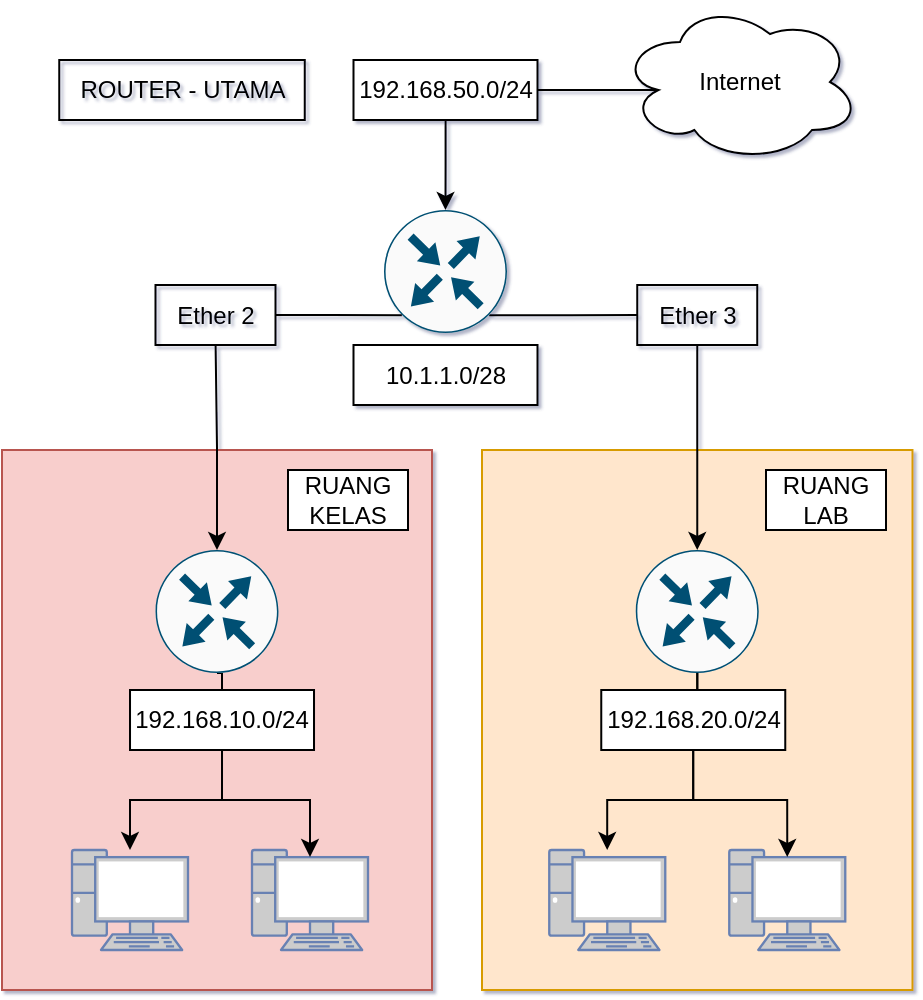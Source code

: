 <mxfile version="24.7.13">
  <diagram name="Page-1" id="Y8eZjSpGqBwvsgM_yRmL">
    <mxGraphModel dx="866" dy="498" grid="1" gridSize="10" guides="1" tooltips="1" connect="1" arrows="1" fold="1" page="1" pageScale="1" pageWidth="850" pageHeight="1100" background="#ffffff" math="0" shadow="1">
      <root>
        <mxCell id="0" />
        <mxCell id="1" parent="0" />
        <mxCell id="70ErV9Hw8kWbtCqYgZwJ-28" value="" style="rounded=0;whiteSpace=wrap;html=1;fillColor=#f8cecc;strokeColor=#b85450;" parent="1" vertex="1">
          <mxGeometry x="250" y="340" width="215" height="270" as="geometry" />
        </mxCell>
        <mxCell id="70ErV9Hw8kWbtCqYgZwJ-26" value="" style="rounded=0;whiteSpace=wrap;html=1;fillColor=#ffe6cc;strokeColor=#d79b00;" parent="1" vertex="1">
          <mxGeometry x="490" y="340" width="215.25" height="270" as="geometry" />
        </mxCell>
        <mxCell id="70ErV9Hw8kWbtCqYgZwJ-24" style="edgeStyle=orthogonalEdgeStyle;rounded=0;orthogonalLoop=1;jettySize=auto;html=1;exitX=0.855;exitY=0.856;exitDx=0;exitDy=0;exitPerimeter=0;endArrow=none;endFill=0;" parent="1" source="70ErV9Hw8kWbtCqYgZwJ-3" target="70ErV9Hw8kWbtCqYgZwJ-21" edge="1">
          <mxGeometry relative="1" as="geometry" />
        </mxCell>
        <mxCell id="70ErV9Hw8kWbtCqYgZwJ-3" value="" style="sketch=0;points=[[0.5,0,0],[1,0.5,0],[0.5,1,0],[0,0.5,0],[0.145,0.145,0],[0.856,0.145,0],[0.855,0.856,0],[0.145,0.855,0]];verticalLabelPosition=bottom;html=1;verticalAlign=top;aspect=fixed;align=center;pointerEvents=1;shape=mxgraph.cisco19.rect;prIcon=router;fillColor=#FAFAFA;strokeColor=#005073;" parent="1" vertex="1">
          <mxGeometry x="441" y="220" width="61.5" height="61.5" as="geometry" />
        </mxCell>
        <mxCell id="70ErV9Hw8kWbtCqYgZwJ-33" style="edgeStyle=orthogonalEdgeStyle;rounded=0;orthogonalLoop=1;jettySize=auto;html=1;" parent="1" source="70ErV9Hw8kWbtCqYgZwJ-51" target="70ErV9Hw8kWbtCqYgZwJ-29" edge="1">
          <mxGeometry relative="1" as="geometry">
            <mxPoint x="360" y="440" as="sourcePoint" />
          </mxGeometry>
        </mxCell>
        <mxCell id="70ErV9Hw8kWbtCqYgZwJ-6" style="edgeStyle=orthogonalEdgeStyle;rounded=0;orthogonalLoop=1;jettySize=auto;html=1;entryX=0.145;entryY=0.855;entryDx=0;entryDy=0;entryPerimeter=0;endArrow=none;endFill=0;startArrow=none;startFill=0;" parent="1" source="70ErV9Hw8kWbtCqYgZwJ-13" target="70ErV9Hw8kWbtCqYgZwJ-3" edge="1">
          <mxGeometry relative="1" as="geometry" />
        </mxCell>
        <mxCell id="70ErV9Hw8kWbtCqYgZwJ-14" value="" style="edgeStyle=orthogonalEdgeStyle;rounded=0;orthogonalLoop=1;jettySize=auto;html=1;endArrow=none;endFill=0;startArrow=classic;startFill=1;exitX=0.5;exitY=0;exitDx=0;exitDy=0;exitPerimeter=0;" parent="1" source="RAcKcMLrcv0qN6rfLcGo-4" target="70ErV9Hw8kWbtCqYgZwJ-13" edge="1">
          <mxGeometry relative="1" as="geometry">
            <mxPoint x="360" y="390" as="sourcePoint" />
            <mxPoint x="488" y="273" as="targetPoint" />
          </mxGeometry>
        </mxCell>
        <mxCell id="70ErV9Hw8kWbtCqYgZwJ-13" value="Ether 2" style="text;html=1;align=center;verticalAlign=middle;whiteSpace=wrap;rounded=0;strokeColor=default;" parent="1" vertex="1">
          <mxGeometry x="326.75" y="257.5" width="60" height="30" as="geometry" />
        </mxCell>
        <mxCell id="70ErV9Hw8kWbtCqYgZwJ-21" value="Ether 3" style="text;html=1;align=center;verticalAlign=middle;whiteSpace=wrap;rounded=0;strokeColor=default;" parent="1" vertex="1">
          <mxGeometry x="567.63" y="257.5" width="60" height="30" as="geometry" />
        </mxCell>
        <mxCell id="70ErV9Hw8kWbtCqYgZwJ-25" style="edgeStyle=orthogonalEdgeStyle;rounded=0;orthogonalLoop=1;jettySize=auto;html=1;exitX=0.5;exitY=1;exitDx=0;exitDy=0;entryX=0.5;entryY=0;entryDx=0;entryDy=0;entryPerimeter=0;" parent="1" source="70ErV9Hw8kWbtCqYgZwJ-21" target="RAcKcMLrcv0qN6rfLcGo-7" edge="1">
          <mxGeometry relative="1" as="geometry">
            <mxPoint x="588" y="390" as="targetPoint" />
          </mxGeometry>
        </mxCell>
        <mxCell id="70ErV9Hw8kWbtCqYgZwJ-29" value="" style="fontColor=#0066CC;verticalAlign=top;verticalLabelPosition=bottom;labelPosition=center;align=center;html=1;outlineConnect=0;fillColor=#CCCCCC;strokeColor=#6881B3;gradientColor=none;gradientDirection=north;strokeWidth=2;shape=mxgraph.networks.pc;" parent="1" vertex="1">
          <mxGeometry x="285" y="540" width="58" height="50" as="geometry" />
        </mxCell>
        <mxCell id="70ErV9Hw8kWbtCqYgZwJ-30" value="" style="fontColor=#0066CC;verticalAlign=top;verticalLabelPosition=bottom;labelPosition=center;align=center;html=1;outlineConnect=0;fillColor=#CCCCCC;strokeColor=#6881B3;gradientColor=none;gradientDirection=north;strokeWidth=2;shape=mxgraph.networks.pc;" parent="1" vertex="1">
          <mxGeometry x="375" y="540" width="58" height="50" as="geometry" />
        </mxCell>
        <mxCell id="70ErV9Hw8kWbtCqYgZwJ-31" value="" style="fontColor=#0066CC;verticalAlign=top;verticalLabelPosition=bottom;labelPosition=center;align=center;html=1;outlineConnect=0;fillColor=#CCCCCC;strokeColor=#6881B3;gradientColor=none;gradientDirection=north;strokeWidth=2;shape=mxgraph.networks.pc;" parent="1" vertex="1">
          <mxGeometry x="523.63" y="540" width="58" height="50" as="geometry" />
        </mxCell>
        <mxCell id="70ErV9Hw8kWbtCqYgZwJ-32" value="" style="fontColor=#0066CC;verticalAlign=top;verticalLabelPosition=bottom;labelPosition=center;align=center;html=1;outlineConnect=0;fillColor=#CCCCCC;strokeColor=#6881B3;gradientColor=none;gradientDirection=north;strokeWidth=2;shape=mxgraph.networks.pc;" parent="1" vertex="1">
          <mxGeometry x="613.63" y="540" width="58" height="50" as="geometry" />
        </mxCell>
        <mxCell id="70ErV9Hw8kWbtCqYgZwJ-34" style="edgeStyle=orthogonalEdgeStyle;rounded=0;orthogonalLoop=1;jettySize=auto;html=1;exitX=0.5;exitY=1;exitDx=0;exitDy=0;exitPerimeter=0;entryX=0.5;entryY=0.07;entryDx=0;entryDy=0;entryPerimeter=0;" parent="1" source="70ErV9Hw8kWbtCqYgZwJ-51" target="70ErV9Hw8kWbtCqYgZwJ-30" edge="1">
          <mxGeometry relative="1" as="geometry">
            <mxPoint x="360" y="440" as="sourcePoint" />
          </mxGeometry>
        </mxCell>
        <mxCell id="70ErV9Hw8kWbtCqYgZwJ-42" style="edgeStyle=orthogonalEdgeStyle;rounded=0;orthogonalLoop=1;jettySize=auto;html=1;" parent="1" source="70ErV9Hw8kWbtCqYgZwJ-53" target="70ErV9Hw8kWbtCqYgZwJ-31" edge="1">
          <mxGeometry relative="1" as="geometry">
            <mxPoint x="588" y="440" as="sourcePoint" />
          </mxGeometry>
        </mxCell>
        <mxCell id="70ErV9Hw8kWbtCqYgZwJ-43" style="edgeStyle=orthogonalEdgeStyle;rounded=0;orthogonalLoop=1;jettySize=auto;html=1;entryX=0.5;entryY=0.07;entryDx=0;entryDy=0;entryPerimeter=0;" parent="1" source="70ErV9Hw8kWbtCqYgZwJ-53" target="70ErV9Hw8kWbtCqYgZwJ-32" edge="1">
          <mxGeometry relative="1" as="geometry">
            <mxPoint x="588" y="440" as="sourcePoint" />
          </mxGeometry>
        </mxCell>
        <mxCell id="70ErV9Hw8kWbtCqYgZwJ-45" style="edgeStyle=orthogonalEdgeStyle;rounded=0;orthogonalLoop=1;jettySize=auto;html=1;" parent="1" source="70ErV9Hw8kWbtCqYgZwJ-55" target="70ErV9Hw8kWbtCqYgZwJ-3" edge="1">
          <mxGeometry relative="1" as="geometry" />
        </mxCell>
        <mxCell id="70ErV9Hw8kWbtCqYgZwJ-44" value="Internet" style="ellipse;shape=cloud;whiteSpace=wrap;html=1;" parent="1" vertex="1">
          <mxGeometry x="559" y="116" width="120" height="80" as="geometry" />
        </mxCell>
        <mxCell id="70ErV9Hw8kWbtCqYgZwJ-46" value="RUANG KELAS" style="text;html=1;align=center;verticalAlign=middle;whiteSpace=wrap;rounded=0;strokeColor=default;fillColor=default;" parent="1" vertex="1">
          <mxGeometry x="393" y="350" width="60" height="30" as="geometry" />
        </mxCell>
        <mxCell id="70ErV9Hw8kWbtCqYgZwJ-49" value="RUANG LAB" style="text;html=1;align=center;verticalAlign=middle;whiteSpace=wrap;rounded=0;strokeColor=default;fillColor=default;" parent="1" vertex="1">
          <mxGeometry x="632" y="350" width="60" height="30" as="geometry" />
        </mxCell>
        <mxCell id="70ErV9Hw8kWbtCqYgZwJ-56" value="" style="edgeStyle=orthogonalEdgeStyle;rounded=0;orthogonalLoop=1;jettySize=auto;html=1;endArrow=none;endFill=0;exitX=0.16;exitY=0.55;exitDx=0;exitDy=0;exitPerimeter=0;" parent="1" source="70ErV9Hw8kWbtCqYgZwJ-44" target="70ErV9Hw8kWbtCqYgZwJ-55" edge="1">
          <mxGeometry relative="1" as="geometry">
            <mxPoint x="552" y="160" as="sourcePoint" />
            <mxPoint x="472" y="220" as="targetPoint" />
          </mxGeometry>
        </mxCell>
        <mxCell id="70ErV9Hw8kWbtCqYgZwJ-55" value="192.168.50.0/24" style="text;html=1;align=center;verticalAlign=middle;whiteSpace=wrap;rounded=0;strokeColor=default;fillColor=default;" parent="1" vertex="1">
          <mxGeometry x="425.75" y="145" width="92" height="30" as="geometry" />
        </mxCell>
        <mxCell id="70ErV9Hw8kWbtCqYgZwJ-78" value="ROUTER - UTAMA" style="text;html=1;align=center;verticalAlign=middle;whiteSpace=wrap;rounded=0;strokeColor=default;" parent="1" vertex="1">
          <mxGeometry x="278.63" y="145" width="122.75" height="30" as="geometry" />
        </mxCell>
        <mxCell id="RAcKcMLrcv0qN6rfLcGo-1" value="10.1.1.0/28" style="text;html=1;align=center;verticalAlign=middle;whiteSpace=wrap;rounded=0;strokeColor=default;fillColor=default;" vertex="1" parent="1">
          <mxGeometry x="425.75" y="287.5" width="92" height="30" as="geometry" />
        </mxCell>
        <mxCell id="RAcKcMLrcv0qN6rfLcGo-5" value="" style="edgeStyle=orthogonalEdgeStyle;rounded=0;orthogonalLoop=1;jettySize=auto;html=1;" edge="1" parent="1" target="RAcKcMLrcv0qN6rfLcGo-4">
          <mxGeometry relative="1" as="geometry">
            <mxPoint x="360" y="440" as="sourcePoint" />
            <mxPoint x="314" y="510" as="targetPoint" />
          </mxGeometry>
        </mxCell>
        <mxCell id="RAcKcMLrcv0qN6rfLcGo-6" value="" style="edgeStyle=orthogonalEdgeStyle;rounded=0;orthogonalLoop=1;jettySize=auto;html=1;exitX=0.5;exitY=1;exitDx=0;exitDy=0;exitPerimeter=0;entryX=0.5;entryY=0.07;entryDx=0;entryDy=0;entryPerimeter=0;" edge="1" parent="1" target="RAcKcMLrcv0qN6rfLcGo-4">
          <mxGeometry relative="1" as="geometry">
            <mxPoint x="360" y="440" as="sourcePoint" />
            <mxPoint x="404" y="514" as="targetPoint" />
          </mxGeometry>
        </mxCell>
        <mxCell id="RAcKcMLrcv0qN6rfLcGo-14" style="edgeStyle=orthogonalEdgeStyle;rounded=0;orthogonalLoop=1;jettySize=auto;html=1;exitX=0.5;exitY=1;exitDx=0;exitDy=0;exitPerimeter=0;entryX=0.5;entryY=0;entryDx=0;entryDy=0;endArrow=none;endFill=0;" edge="1" parent="1" source="RAcKcMLrcv0qN6rfLcGo-4" target="70ErV9Hw8kWbtCqYgZwJ-51">
          <mxGeometry relative="1" as="geometry" />
        </mxCell>
        <mxCell id="RAcKcMLrcv0qN6rfLcGo-4" value="" style="sketch=0;points=[[0.5,0,0],[1,0.5,0],[0.5,1,0],[0,0.5,0],[0.145,0.145,0],[0.856,0.145,0],[0.855,0.856,0],[0.145,0.855,0]];verticalLabelPosition=bottom;html=1;verticalAlign=top;aspect=fixed;align=center;pointerEvents=1;shape=mxgraph.cisco19.rect;prIcon=router;fillColor=#FAFAFA;strokeColor=#005073;" vertex="1" parent="1">
          <mxGeometry x="326.75" y="390" width="61.5" height="61.5" as="geometry" />
        </mxCell>
        <mxCell id="RAcKcMLrcv0qN6rfLcGo-8" value="" style="edgeStyle=orthogonalEdgeStyle;rounded=0;orthogonalLoop=1;jettySize=auto;html=1;" edge="1" parent="1" target="RAcKcMLrcv0qN6rfLcGo-7">
          <mxGeometry relative="1" as="geometry">
            <mxPoint x="588" y="440" as="sourcePoint" />
            <mxPoint x="543" y="510" as="targetPoint" />
          </mxGeometry>
        </mxCell>
        <mxCell id="RAcKcMLrcv0qN6rfLcGo-9" value="" style="edgeStyle=orthogonalEdgeStyle;rounded=0;orthogonalLoop=1;jettySize=auto;html=1;entryX=0.5;entryY=0.07;entryDx=0;entryDy=0;entryPerimeter=0;" edge="1" parent="1" target="RAcKcMLrcv0qN6rfLcGo-7">
          <mxGeometry relative="1" as="geometry">
            <mxPoint x="588" y="440" as="sourcePoint" />
            <mxPoint x="633" y="514" as="targetPoint" />
          </mxGeometry>
        </mxCell>
        <mxCell id="RAcKcMLrcv0qN6rfLcGo-7" value="" style="sketch=0;points=[[0.5,0,0],[1,0.5,0],[0.5,1,0],[0,0.5,0],[0.145,0.145,0],[0.856,0.145,0],[0.855,0.856,0],[0.145,0.855,0]];verticalLabelPosition=bottom;html=1;verticalAlign=top;aspect=fixed;align=center;pointerEvents=1;shape=mxgraph.cisco19.rect;prIcon=router;fillColor=#FAFAFA;strokeColor=#005073;" vertex="1" parent="1">
          <mxGeometry x="566.88" y="390" width="61.5" height="61.5" as="geometry" />
        </mxCell>
        <mxCell id="RAcKcMLrcv0qN6rfLcGo-10" value="" style="edgeStyle=orthogonalEdgeStyle;rounded=0;orthogonalLoop=1;jettySize=auto;html=1;entryX=0.5;entryY=0.07;entryDx=0;entryDy=0;entryPerimeter=0;" edge="1" parent="1" source="RAcKcMLrcv0qN6rfLcGo-7" target="70ErV9Hw8kWbtCqYgZwJ-53">
          <mxGeometry relative="1" as="geometry">
            <mxPoint x="588" y="452" as="sourcePoint" />
            <mxPoint x="633" y="544" as="targetPoint" />
          </mxGeometry>
        </mxCell>
        <mxCell id="RAcKcMLrcv0qN6rfLcGo-11" value="" style="edgeStyle=orthogonalEdgeStyle;rounded=0;orthogonalLoop=1;jettySize=auto;html=1;" edge="1" parent="1" source="RAcKcMLrcv0qN6rfLcGo-7" target="70ErV9Hw8kWbtCqYgZwJ-53">
          <mxGeometry relative="1" as="geometry">
            <mxPoint x="588" y="452" as="sourcePoint" />
            <mxPoint x="543" y="540" as="targetPoint" />
          </mxGeometry>
        </mxCell>
        <mxCell id="70ErV9Hw8kWbtCqYgZwJ-53" value="192.168.20.0/24" style="text;html=1;align=center;verticalAlign=middle;whiteSpace=wrap;rounded=0;strokeColor=default;fillColor=default;" parent="1" vertex="1">
          <mxGeometry x="549.63" y="460" width="92" height="30" as="geometry" />
        </mxCell>
        <mxCell id="70ErV9Hw8kWbtCqYgZwJ-51" value="192.168.10.0/24" style="text;html=1;align=center;verticalAlign=middle;whiteSpace=wrap;rounded=0;strokeColor=default;fillColor=default;" parent="1" vertex="1">
          <mxGeometry x="314.01" y="460" width="92" height="30" as="geometry" />
        </mxCell>
      </root>
    </mxGraphModel>
  </diagram>
</mxfile>
